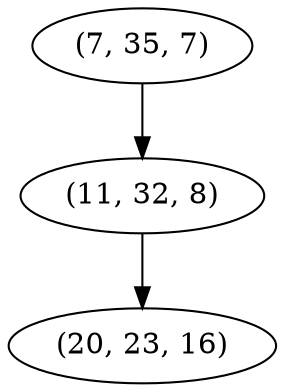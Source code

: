 digraph tree {
    "(7, 35, 7)";
    "(11, 32, 8)";
    "(20, 23, 16)";
    "(7, 35, 7)" -> "(11, 32, 8)";
    "(11, 32, 8)" -> "(20, 23, 16)";
}
